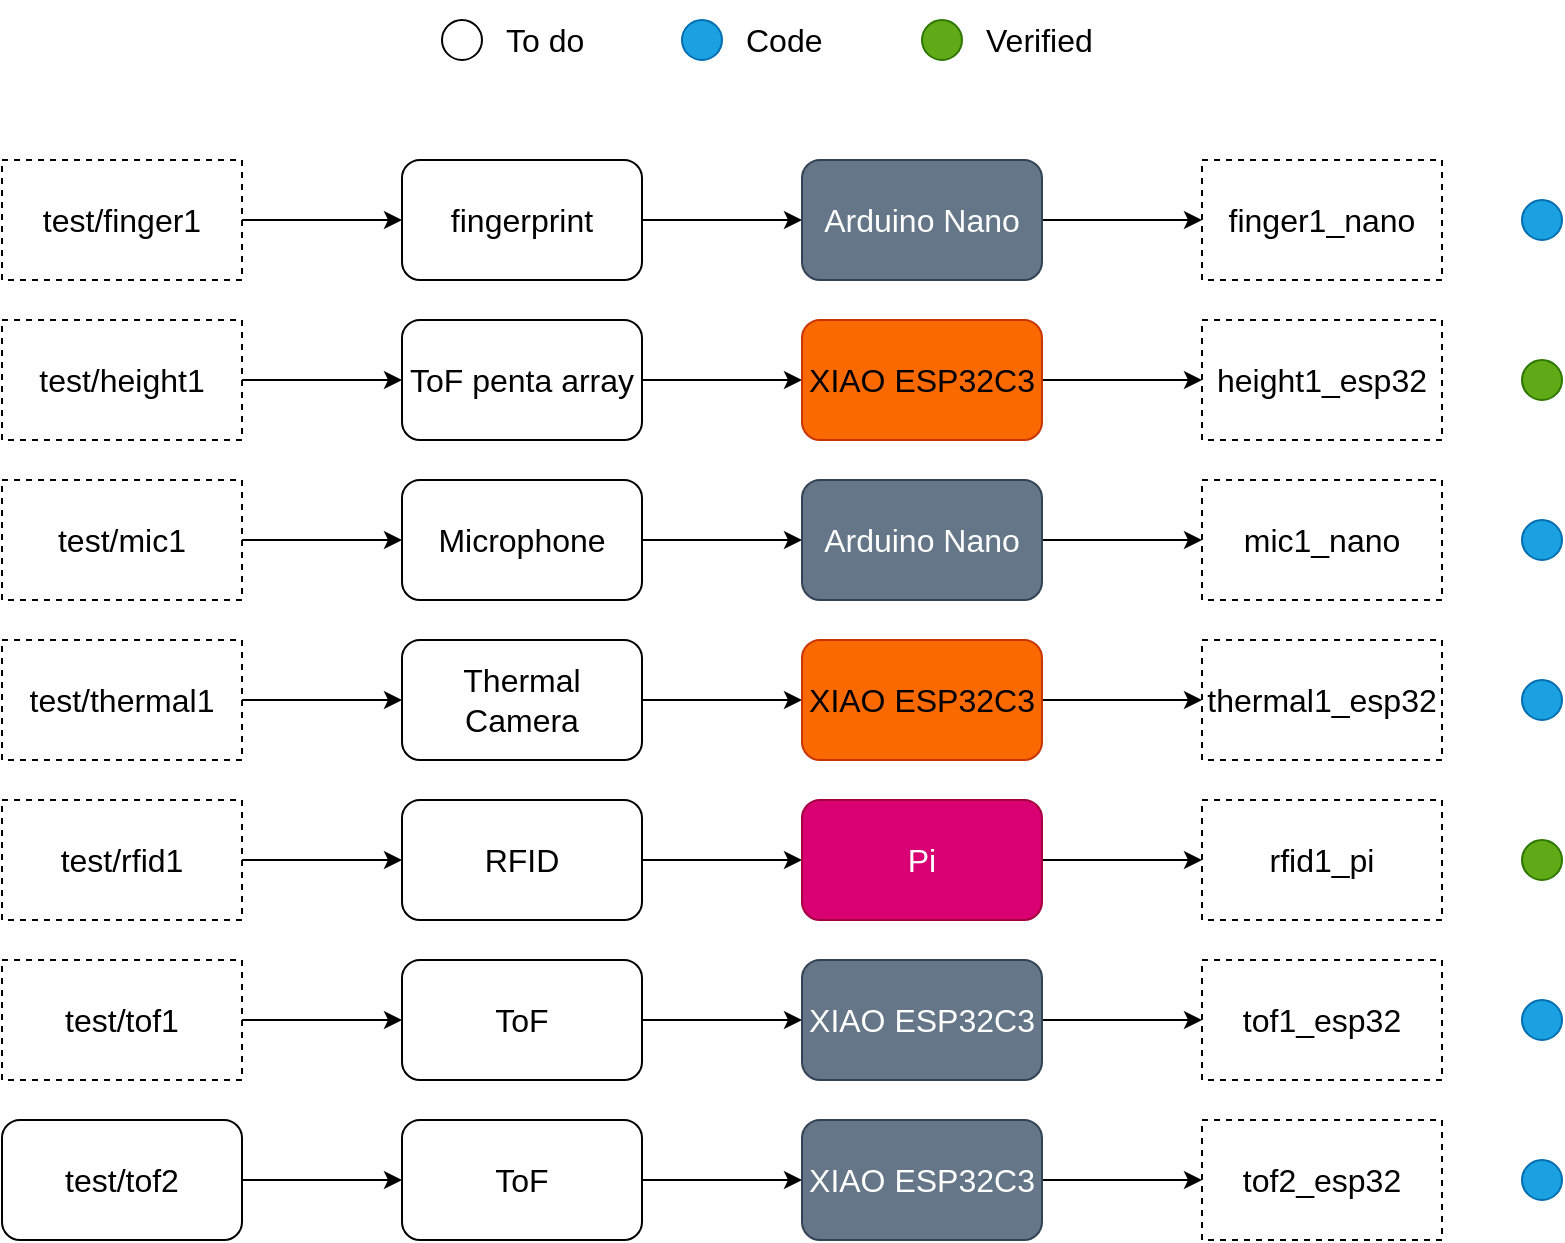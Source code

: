 <mxfile version="20.3.0" type="device"><diagram id="KD6A33hOnKHh0tPZ0QpS" name="Page-1"><mxGraphModel dx="1426" dy="852" grid="1" gridSize="10" guides="1" tooltips="1" connect="1" arrows="1" fold="1" page="1" pageScale="1" pageWidth="850" pageHeight="1100" math="0" shadow="0"><root><mxCell id="0"/><mxCell id="1" parent="0"/><mxCell id="cqa180hqLIQ2aw_EELrV-3" value="" style="edgeStyle=orthogonalEdgeStyle;rounded=0;orthogonalLoop=1;jettySize=auto;html=1;fontSize=16;" parent="1" source="cqa180hqLIQ2aw_EELrV-1" target="cqa180hqLIQ2aw_EELrV-2" edge="1"><mxGeometry relative="1" as="geometry"/></mxCell><mxCell id="cqa180hqLIQ2aw_EELrV-1" value="fingerprint" style="rounded=1;whiteSpace=wrap;html=1;fontSize=16;" parent="1" vertex="1"><mxGeometry x="200" y="160" width="120" height="60" as="geometry"/></mxCell><mxCell id="6i2Ng4-ThXqG3mX0xS2--30" value="" style="edgeStyle=orthogonalEdgeStyle;rounded=0;orthogonalLoop=1;jettySize=auto;html=1;fontSize=16;" parent="1" source="cqa180hqLIQ2aw_EELrV-2" target="6i2Ng4-ThXqG3mX0xS2--25" edge="1"><mxGeometry relative="1" as="geometry"/></mxCell><mxCell id="cqa180hqLIQ2aw_EELrV-2" value="Arduino Nano" style="rounded=1;whiteSpace=wrap;html=1;fontSize=16;fillColor=#647687;fontColor=#ffffff;strokeColor=#314354;" parent="1" vertex="1"><mxGeometry x="400" y="160" width="120" height="60" as="geometry"/></mxCell><mxCell id="cqa180hqLIQ2aw_EELrV-6" value="" style="edgeStyle=orthogonalEdgeStyle;rounded=0;orthogonalLoop=1;jettySize=auto;html=1;fontSize=16;" parent="1" source="cqa180hqLIQ2aw_EELrV-4" target="cqa180hqLIQ2aw_EELrV-5" edge="1"><mxGeometry relative="1" as="geometry"/></mxCell><mxCell id="cqa180hqLIQ2aw_EELrV-4" value="ToF penta array" style="rounded=1;whiteSpace=wrap;html=1;fontSize=16;" parent="1" vertex="1"><mxGeometry x="200" y="240" width="120" height="60" as="geometry"/></mxCell><mxCell id="6i2Ng4-ThXqG3mX0xS2--31" value="" style="edgeStyle=orthogonalEdgeStyle;rounded=0;orthogonalLoop=1;jettySize=auto;html=1;fontSize=16;" parent="1" source="cqa180hqLIQ2aw_EELrV-5" target="6i2Ng4-ThXqG3mX0xS2--26" edge="1"><mxGeometry relative="1" as="geometry"/></mxCell><mxCell id="cqa180hqLIQ2aw_EELrV-5" value="XIAO ESP32C3" style="rounded=1;whiteSpace=wrap;html=1;fontSize=16;fillColor=#fa6800;fontColor=#000000;strokeColor=#C73500;" parent="1" vertex="1"><mxGeometry x="400" y="240" width="120" height="60" as="geometry"/></mxCell><mxCell id="cqa180hqLIQ2aw_EELrV-9" value="" style="edgeStyle=orthogonalEdgeStyle;rounded=0;orthogonalLoop=1;jettySize=auto;html=1;fontSize=16;" parent="1" source="cqa180hqLIQ2aw_EELrV-7" target="cqa180hqLIQ2aw_EELrV-8" edge="1"><mxGeometry relative="1" as="geometry"/></mxCell><mxCell id="cqa180hqLIQ2aw_EELrV-7" value="Microphone" style="rounded=1;whiteSpace=wrap;html=1;fontSize=16;" parent="1" vertex="1"><mxGeometry x="200" y="320" width="120" height="60" as="geometry"/></mxCell><mxCell id="6i2Ng4-ThXqG3mX0xS2--32" value="" style="edgeStyle=orthogonalEdgeStyle;rounded=0;orthogonalLoop=1;jettySize=auto;html=1;fontSize=16;" parent="1" source="cqa180hqLIQ2aw_EELrV-8" target="6i2Ng4-ThXqG3mX0xS2--27" edge="1"><mxGeometry relative="1" as="geometry"/></mxCell><mxCell id="cqa180hqLIQ2aw_EELrV-8" value="Arduino Nano" style="whiteSpace=wrap;html=1;rounded=1;fontSize=16;fillColor=#647687;fontColor=#ffffff;strokeColor=#314354;" parent="1" vertex="1"><mxGeometry x="400" y="320" width="120" height="60" as="geometry"/></mxCell><mxCell id="cqa180hqLIQ2aw_EELrV-12" value="" style="edgeStyle=orthogonalEdgeStyle;rounded=0;orthogonalLoop=1;jettySize=auto;html=1;fontSize=16;" parent="1" source="cqa180hqLIQ2aw_EELrV-10" target="cqa180hqLIQ2aw_EELrV-11" edge="1"><mxGeometry relative="1" as="geometry"/></mxCell><mxCell id="cqa180hqLIQ2aw_EELrV-10" value="Thermal Camera" style="rounded=1;whiteSpace=wrap;html=1;fontSize=16;" parent="1" vertex="1"><mxGeometry x="200" y="400" width="120" height="60" as="geometry"/></mxCell><mxCell id="6i2Ng4-ThXqG3mX0xS2--22" value="" style="edgeStyle=orthogonalEdgeStyle;rounded=0;orthogonalLoop=1;jettySize=auto;html=1;fontSize=16;" parent="1" source="cqa180hqLIQ2aw_EELrV-11" target="6i2Ng4-ThXqG3mX0xS2--16" edge="1"><mxGeometry relative="1" as="geometry"/></mxCell><mxCell id="cqa180hqLIQ2aw_EELrV-11" value="XIAO ESP32C3" style="whiteSpace=wrap;html=1;rounded=1;fontSize=16;fillColor=#fa6800;fontColor=#000000;strokeColor=#C73500;" parent="1" vertex="1"><mxGeometry x="400" y="400" width="120" height="60" as="geometry"/></mxCell><mxCell id="cqa180hqLIQ2aw_EELrV-15" value="" style="edgeStyle=orthogonalEdgeStyle;rounded=0;orthogonalLoop=1;jettySize=auto;html=1;fontSize=16;" parent="1" source="cqa180hqLIQ2aw_EELrV-13" target="cqa180hqLIQ2aw_EELrV-14" edge="1"><mxGeometry relative="1" as="geometry"/></mxCell><mxCell id="cqa180hqLIQ2aw_EELrV-13" value="RFID" style="rounded=1;whiteSpace=wrap;html=1;fontSize=16;" parent="1" vertex="1"><mxGeometry x="200" y="480" width="120" height="60" as="geometry"/></mxCell><mxCell id="6i2Ng4-ThXqG3mX0xS2--23" value="" style="edgeStyle=orthogonalEdgeStyle;rounded=0;orthogonalLoop=1;jettySize=auto;html=1;fontSize=16;" parent="1" source="cqa180hqLIQ2aw_EELrV-14" target="6i2Ng4-ThXqG3mX0xS2--17" edge="1"><mxGeometry relative="1" as="geometry"/></mxCell><mxCell id="cqa180hqLIQ2aw_EELrV-14" value="Pi" style="whiteSpace=wrap;html=1;rounded=1;fontSize=16;fillColor=#d80073;fontColor=#ffffff;strokeColor=#A50040;" parent="1" vertex="1"><mxGeometry x="400" y="480" width="120" height="60" as="geometry"/></mxCell><mxCell id="cqa180hqLIQ2aw_EELrV-18" value="" style="edgeStyle=orthogonalEdgeStyle;rounded=0;orthogonalLoop=1;jettySize=auto;html=1;fontSize=16;" parent="1" source="cqa180hqLIQ2aw_EELrV-16" target="cqa180hqLIQ2aw_EELrV-17" edge="1"><mxGeometry relative="1" as="geometry"/></mxCell><mxCell id="cqa180hqLIQ2aw_EELrV-16" value="ToF" style="rounded=1;whiteSpace=wrap;html=1;fontSize=16;" parent="1" vertex="1"><mxGeometry x="200" y="560" width="120" height="60" as="geometry"/></mxCell><mxCell id="6i2Ng4-ThXqG3mX0xS2--24" value="" style="edgeStyle=orthogonalEdgeStyle;rounded=0;orthogonalLoop=1;jettySize=auto;html=1;fontSize=16;" parent="1" source="cqa180hqLIQ2aw_EELrV-17" target="6i2Ng4-ThXqG3mX0xS2--18" edge="1"><mxGeometry relative="1" as="geometry"/></mxCell><mxCell id="cqa180hqLIQ2aw_EELrV-17" value="XIAO ESP32C3" style="whiteSpace=wrap;html=1;rounded=1;fontSize=16;fillColor=#647687;fontColor=#ffffff;strokeColor=#314354;" parent="1" vertex="1"><mxGeometry x="400" y="560" width="120" height="60" as="geometry"/></mxCell><mxCell id="cqa180hqLIQ2aw_EELrV-21" value="" style="edgeStyle=orthogonalEdgeStyle;rounded=0;orthogonalLoop=1;jettySize=auto;html=1;" parent="1" source="cqa180hqLIQ2aw_EELrV-19" target="cqa180hqLIQ2aw_EELrV-1" edge="1"><mxGeometry relative="1" as="geometry"/></mxCell><mxCell id="cqa180hqLIQ2aw_EELrV-19" value="test/finger1" style="whiteSpace=wrap;html=1;fontSize=16;rounded=0;dashed=1;" parent="1" vertex="1"><mxGeometry y="160" width="120" height="60" as="geometry"/></mxCell><mxCell id="cqa180hqLIQ2aw_EELrV-27" value="" style="edgeStyle=orthogonalEdgeStyle;rounded=0;orthogonalLoop=1;jettySize=auto;html=1;" parent="1" source="cqa180hqLIQ2aw_EELrV-22" target="cqa180hqLIQ2aw_EELrV-4" edge="1"><mxGeometry relative="1" as="geometry"/></mxCell><mxCell id="cqa180hqLIQ2aw_EELrV-22" value="test/height1" style="whiteSpace=wrap;html=1;fontSize=16;rounded=0;dashed=1;" parent="1" vertex="1"><mxGeometry y="240" width="120" height="60" as="geometry"/></mxCell><mxCell id="cqa180hqLIQ2aw_EELrV-28" value="" style="edgeStyle=orthogonalEdgeStyle;rounded=0;orthogonalLoop=1;jettySize=auto;html=1;" parent="1" source="cqa180hqLIQ2aw_EELrV-23" target="cqa180hqLIQ2aw_EELrV-7" edge="1"><mxGeometry relative="1" as="geometry"/></mxCell><mxCell id="cqa180hqLIQ2aw_EELrV-23" value="test/mic1" style="whiteSpace=wrap;html=1;fontSize=16;rounded=0;dashed=1;" parent="1" vertex="1"><mxGeometry y="320" width="120" height="60" as="geometry"/></mxCell><mxCell id="cqa180hqLIQ2aw_EELrV-29" value="" style="edgeStyle=orthogonalEdgeStyle;rounded=0;orthogonalLoop=1;jettySize=auto;html=1;" parent="1" source="cqa180hqLIQ2aw_EELrV-24" target="cqa180hqLIQ2aw_EELrV-10" edge="1"><mxGeometry relative="1" as="geometry"/></mxCell><mxCell id="cqa180hqLIQ2aw_EELrV-24" value="test/thermal1" style="whiteSpace=wrap;html=1;fontSize=16;rounded=0;dashed=1;" parent="1" vertex="1"><mxGeometry y="400" width="120" height="60" as="geometry"/></mxCell><mxCell id="cqa180hqLIQ2aw_EELrV-30" value="" style="edgeStyle=orthogonalEdgeStyle;rounded=0;orthogonalLoop=1;jettySize=auto;html=1;" parent="1" source="cqa180hqLIQ2aw_EELrV-25" target="cqa180hqLIQ2aw_EELrV-13" edge="1"><mxGeometry relative="1" as="geometry"/></mxCell><mxCell id="cqa180hqLIQ2aw_EELrV-25" value="test/rfid1" style="whiteSpace=wrap;html=1;fontSize=16;rounded=0;dashed=1;" parent="1" vertex="1"><mxGeometry y="480" width="120" height="60" as="geometry"/></mxCell><mxCell id="cqa180hqLIQ2aw_EELrV-31" value="" style="edgeStyle=orthogonalEdgeStyle;rounded=0;orthogonalLoop=1;jettySize=auto;html=1;" parent="1" source="cqa180hqLIQ2aw_EELrV-26" target="cqa180hqLIQ2aw_EELrV-16" edge="1"><mxGeometry relative="1" as="geometry"/></mxCell><mxCell id="cqa180hqLIQ2aw_EELrV-26" value="test/tof1" style="whiteSpace=wrap;html=1;fontSize=16;rounded=0;dashed=1;" parent="1" vertex="1"><mxGeometry y="560" width="120" height="60" as="geometry"/></mxCell><mxCell id="cqa180hqLIQ2aw_EELrV-33" value="" style="ellipse;whiteSpace=wrap;html=1;aspect=fixed;fillColor=#1ba1e2;fontColor=#ffffff;strokeColor=#006EAF;" parent="1" vertex="1"><mxGeometry x="760" y="180" width="20" height="20" as="geometry"/></mxCell><mxCell id="cqa180hqLIQ2aw_EELrV-34" value="" style="ellipse;whiteSpace=wrap;html=1;aspect=fixed;fillColor=#60a917;fontColor=#ffffff;strokeColor=#2D7600;" parent="1" vertex="1"><mxGeometry x="760" y="260" width="20" height="20" as="geometry"/></mxCell><mxCell id="cqa180hqLIQ2aw_EELrV-35" value="" style="ellipse;whiteSpace=wrap;html=1;aspect=fixed;fillColor=#1ba1e2;fontColor=#ffffff;strokeColor=#006EAF;" parent="1" vertex="1"><mxGeometry x="760" y="340" width="20" height="20" as="geometry"/></mxCell><mxCell id="cqa180hqLIQ2aw_EELrV-36" value="" style="ellipse;whiteSpace=wrap;html=1;aspect=fixed;fillColor=#1ba1e2;fontColor=#ffffff;strokeColor=#006EAF;" parent="1" vertex="1"><mxGeometry x="760" y="420" width="20" height="20" as="geometry"/></mxCell><mxCell id="cqa180hqLIQ2aw_EELrV-37" value="" style="ellipse;whiteSpace=wrap;html=1;aspect=fixed;fillColor=#60a917;fontColor=#ffffff;strokeColor=#2D7600;" parent="1" vertex="1"><mxGeometry x="760" y="500" width="20" height="20" as="geometry"/></mxCell><mxCell id="cqa180hqLIQ2aw_EELrV-38" value="" style="ellipse;whiteSpace=wrap;html=1;aspect=fixed;fillColor=#1ba1e2;fontColor=#ffffff;strokeColor=#006EAF;" parent="1" vertex="1"><mxGeometry x="760" y="580" width="20" height="20" as="geometry"/></mxCell><mxCell id="K-2fhQaBO9Zreb0G1oeB-1" value="" style="edgeStyle=orthogonalEdgeStyle;rounded=0;orthogonalLoop=1;jettySize=auto;html=1;fontSize=16;" parent="1" source="K-2fhQaBO9Zreb0G1oeB-2" target="K-2fhQaBO9Zreb0G1oeB-3" edge="1"><mxGeometry relative="1" as="geometry"/></mxCell><mxCell id="K-2fhQaBO9Zreb0G1oeB-2" value="ToF" style="rounded=1;whiteSpace=wrap;html=1;fontSize=16;" parent="1" vertex="1"><mxGeometry x="200" y="640" width="120" height="60" as="geometry"/></mxCell><mxCell id="6i2Ng4-ThXqG3mX0xS2--29" value="" style="edgeStyle=orthogonalEdgeStyle;rounded=0;orthogonalLoop=1;jettySize=auto;html=1;fontSize=16;" parent="1" source="K-2fhQaBO9Zreb0G1oeB-3" target="6i2Ng4-ThXqG3mX0xS2--28" edge="1"><mxGeometry relative="1" as="geometry"/></mxCell><mxCell id="K-2fhQaBO9Zreb0G1oeB-3" value="XIAO ESP32C3" style="whiteSpace=wrap;html=1;rounded=1;fontSize=16;fillColor=#647687;fontColor=#ffffff;strokeColor=#314354;" parent="1" vertex="1"><mxGeometry x="400" y="640" width="120" height="60" as="geometry"/></mxCell><mxCell id="K-2fhQaBO9Zreb0G1oeB-4" value="" style="edgeStyle=orthogonalEdgeStyle;rounded=0;orthogonalLoop=1;jettySize=auto;html=1;" parent="1" source="K-2fhQaBO9Zreb0G1oeB-5" target="K-2fhQaBO9Zreb0G1oeB-2" edge="1"><mxGeometry relative="1" as="geometry"/></mxCell><mxCell id="K-2fhQaBO9Zreb0G1oeB-5" value="test/tof2" style="whiteSpace=wrap;html=1;fontSize=16;rounded=1;" parent="1" vertex="1"><mxGeometry y="640" width="120" height="60" as="geometry"/></mxCell><mxCell id="6i2Ng4-ThXqG3mX0xS2--16" value="thermal1_esp32" style="rounded=0;whiteSpace=wrap;html=1;fontSize=16;dashed=1;" parent="1" vertex="1"><mxGeometry x="600" y="400" width="120" height="60" as="geometry"/></mxCell><mxCell id="6i2Ng4-ThXqG3mX0xS2--17" value="rfid1_pi" style="rounded=0;whiteSpace=wrap;html=1;fontSize=16;dashed=1;" parent="1" vertex="1"><mxGeometry x="600" y="480" width="120" height="60" as="geometry"/></mxCell><mxCell id="6i2Ng4-ThXqG3mX0xS2--18" value="tof1_esp32" style="rounded=0;whiteSpace=wrap;html=1;fontSize=16;dashed=1;" parent="1" vertex="1"><mxGeometry x="600" y="560" width="120" height="60" as="geometry"/></mxCell><mxCell id="6i2Ng4-ThXqG3mX0xS2--25" value="finger1_nano" style="rounded=0;whiteSpace=wrap;html=1;fontSize=16;dashed=1;" parent="1" vertex="1"><mxGeometry x="600" y="160" width="120" height="60" as="geometry"/></mxCell><mxCell id="6i2Ng4-ThXqG3mX0xS2--26" value="height1_esp32" style="rounded=0;whiteSpace=wrap;html=1;fontSize=16;dashed=1;" parent="1" vertex="1"><mxGeometry x="600" y="240" width="120" height="60" as="geometry"/></mxCell><mxCell id="6i2Ng4-ThXqG3mX0xS2--27" value="mic1_nano" style="rounded=0;whiteSpace=wrap;html=1;fontSize=16;dashed=1;" parent="1" vertex="1"><mxGeometry x="600" y="320" width="120" height="60" as="geometry"/></mxCell><mxCell id="6i2Ng4-ThXqG3mX0xS2--28" value="tof2_esp32" style="rounded=0;whiteSpace=wrap;html=1;fontSize=16;dashed=1;" parent="1" vertex="1"><mxGeometry x="600" y="640" width="120" height="60" as="geometry"/></mxCell><mxCell id="6i2Ng4-ThXqG3mX0xS2--33" value="" style="ellipse;whiteSpace=wrap;html=1;aspect=fixed;fillColor=#1ba1e2;fontColor=#ffffff;strokeColor=#006EAF;" parent="1" vertex="1"><mxGeometry x="760" y="660" width="20" height="20" as="geometry"/></mxCell><mxCell id="6i2Ng4-ThXqG3mX0xS2--34" value="" style="group" parent="1" vertex="1" connectable="0"><mxGeometry x="220" y="80" width="110" height="40" as="geometry"/></mxCell><mxCell id="6i2Ng4-ThXqG3mX0xS2--2" value="" style="ellipse;whiteSpace=wrap;html=1;aspect=fixed;" parent="6i2Ng4-ThXqG3mX0xS2--34" vertex="1"><mxGeometry y="10" width="20" height="20" as="geometry"/></mxCell><mxCell id="6i2Ng4-ThXqG3mX0xS2--7" value="To do" style="text;html=1;strokeColor=none;fillColor=none;align=left;verticalAlign=middle;whiteSpace=wrap;rounded=0;fontSize=16;fontStyle=0" parent="6i2Ng4-ThXqG3mX0xS2--34" vertex="1"><mxGeometry x="30" width="80" height="40" as="geometry"/></mxCell><mxCell id="6i2Ng4-ThXqG3mX0xS2--35" value="" style="group" parent="1" vertex="1" connectable="0"><mxGeometry x="340" y="80" width="110" height="40" as="geometry"/></mxCell><mxCell id="6i2Ng4-ThXqG3mX0xS2--36" value="" style="ellipse;whiteSpace=wrap;html=1;aspect=fixed;fillColor=#1ba1e2;fontColor=#ffffff;strokeColor=#006EAF;" parent="6i2Ng4-ThXqG3mX0xS2--35" vertex="1"><mxGeometry y="10" width="20" height="20" as="geometry"/></mxCell><mxCell id="6i2Ng4-ThXqG3mX0xS2--37" value="Code" style="text;html=1;strokeColor=none;fillColor=none;align=left;verticalAlign=middle;whiteSpace=wrap;rounded=0;fontSize=16;fontStyle=0" parent="6i2Ng4-ThXqG3mX0xS2--35" vertex="1"><mxGeometry x="30" width="80" height="40" as="geometry"/></mxCell><mxCell id="6i2Ng4-ThXqG3mX0xS2--38" value="" style="group" parent="1" vertex="1" connectable="0"><mxGeometry x="460" y="80" width="110" height="40" as="geometry"/></mxCell><mxCell id="6i2Ng4-ThXqG3mX0xS2--39" value="" style="ellipse;whiteSpace=wrap;html=1;aspect=fixed;fillColor=#60a917;fontColor=#ffffff;strokeColor=#2D7600;" parent="6i2Ng4-ThXqG3mX0xS2--38" vertex="1"><mxGeometry y="10" width="20" height="20" as="geometry"/></mxCell><mxCell id="6i2Ng4-ThXqG3mX0xS2--40" value="Verified" style="text;html=1;strokeColor=none;fillColor=none;align=left;verticalAlign=middle;whiteSpace=wrap;rounded=0;fontSize=16;fontStyle=0" parent="6i2Ng4-ThXqG3mX0xS2--38" vertex="1"><mxGeometry x="30" width="80" height="40" as="geometry"/></mxCell></root></mxGraphModel></diagram></mxfile>